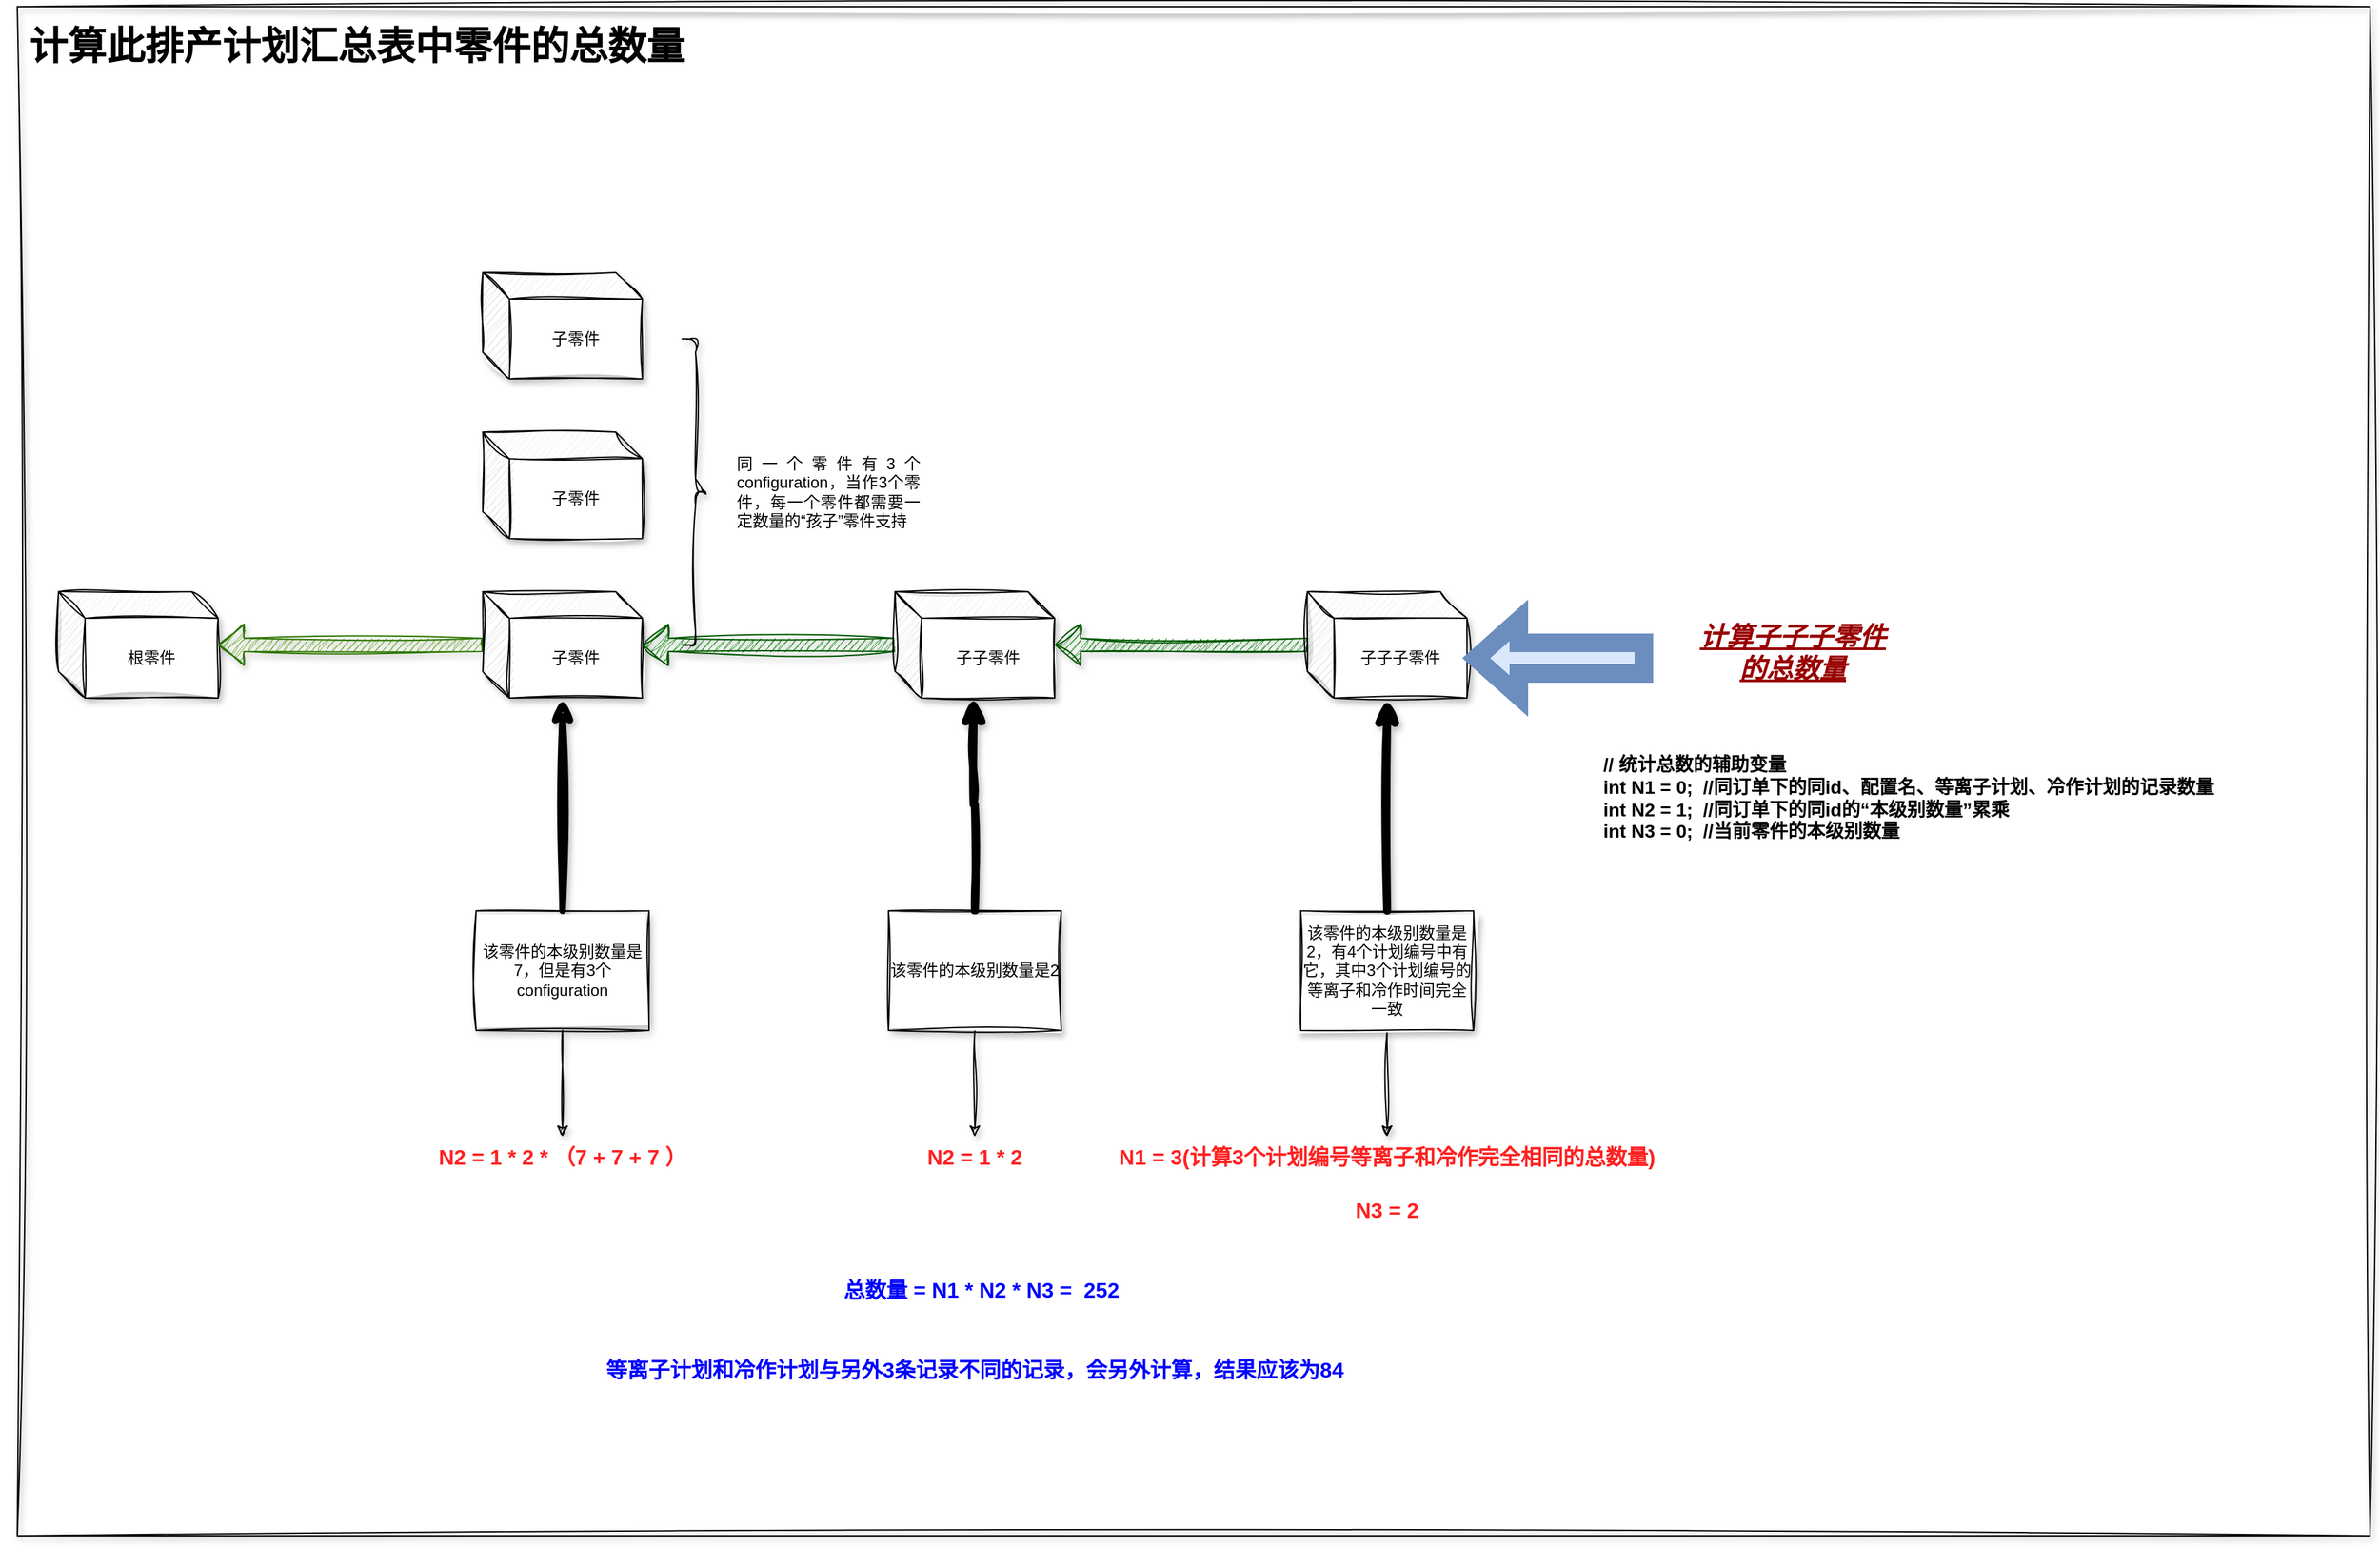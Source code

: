 <mxfile version="22.1.21" type="github">
  <diagram name="第 1 页" id="hel060i3aNS7jzC0T3wl">
    <mxGraphModel dx="1676" dy="2119" grid="1" gridSize="10" guides="1" tooltips="1" connect="1" arrows="1" fold="1" page="1" pageScale="1" pageWidth="827" pageHeight="1169" math="0" shadow="0">
      <root>
        <mxCell id="0" />
        <mxCell id="1" parent="0" />
        <mxCell id="059qrzUKcTWF5gOo4CG2-1" value="根零件" style="shape=cube;whiteSpace=wrap;html=1;boundedLbl=1;backgroundOutline=1;darkOpacity=0.05;darkOpacity2=0.1;sketch=1;curveFitting=1;jiggle=2;shadow=1;" parent="1" vertex="1">
          <mxGeometry x="161" y="110" width="120" height="80" as="geometry" />
        </mxCell>
        <mxCell id="059qrzUKcTWF5gOo4CG2-9" style="edgeStyle=orthogonalEdgeStyle;rounded=0;orthogonalLoop=1;jettySize=auto;html=1;shape=flexArrow;fillColor=#60a917;strokeColor=#2D7600;sketch=1;curveFitting=1;jiggle=2;shadow=1;" parent="1" source="059qrzUKcTWF5gOo4CG2-2" target="059qrzUKcTWF5gOo4CG2-1" edge="1">
          <mxGeometry relative="1" as="geometry" />
        </mxCell>
        <mxCell id="059qrzUKcTWF5gOo4CG2-2" value="子零件" style="shape=cube;whiteSpace=wrap;html=1;boundedLbl=1;backgroundOutline=1;darkOpacity=0.05;darkOpacity2=0.1;sketch=1;curveFitting=1;jiggle=2;shadow=1;" parent="1" vertex="1">
          <mxGeometry x="480" y="110" width="120" height="80" as="geometry" />
        </mxCell>
        <mxCell id="059qrzUKcTWF5gOo4CG2-8" style="edgeStyle=orthogonalEdgeStyle;rounded=0;orthogonalLoop=1;jettySize=auto;html=1;fillColor=#008a00;strokeColor=#005700;shape=flexArrow;sketch=1;curveFitting=1;jiggle=2;shadow=1;" parent="1" source="059qrzUKcTWF5gOo4CG2-3" target="059qrzUKcTWF5gOo4CG2-2" edge="1">
          <mxGeometry relative="1" as="geometry" />
        </mxCell>
        <mxCell id="059qrzUKcTWF5gOo4CG2-3" value="子子零件" style="shape=cube;whiteSpace=wrap;html=1;boundedLbl=1;backgroundOutline=1;darkOpacity=0.05;darkOpacity2=0.1;sketch=1;curveFitting=1;jiggle=2;shadow=1;" parent="1" vertex="1">
          <mxGeometry x="790" y="110" width="120" height="80" as="geometry" />
        </mxCell>
        <mxCell id="059qrzUKcTWF5gOo4CG2-6" style="edgeStyle=orthogonalEdgeStyle;rounded=0;orthogonalLoop=1;jettySize=auto;html=1;fillColor=#008a00;strokeColor=#005700;shape=flexArrow;sketch=1;curveFitting=1;jiggle=2;shadow=1;" parent="1" source="059qrzUKcTWF5gOo4CG2-4" target="059qrzUKcTWF5gOo4CG2-3" edge="1">
          <mxGeometry relative="1" as="geometry" />
        </mxCell>
        <mxCell id="059qrzUKcTWF5gOo4CG2-4" value="子子子零件" style="shape=cube;whiteSpace=wrap;html=1;boundedLbl=1;backgroundOutline=1;darkOpacity=0.05;darkOpacity2=0.1;sketch=1;curveFitting=1;jiggle=2;shadow=1;" parent="1" vertex="1">
          <mxGeometry x="1100" y="110" width="120" height="80" as="geometry" />
        </mxCell>
        <mxCell id="059qrzUKcTWF5gOo4CG2-12" style="edgeStyle=orthogonalEdgeStyle;rounded=0;orthogonalLoop=1;jettySize=auto;html=1;sketch=1;curveFitting=1;jiggle=2;shadow=1;strokeWidth=6;" parent="1" source="059qrzUKcTWF5gOo4CG2-11" target="059qrzUKcTWF5gOo4CG2-4" edge="1">
          <mxGeometry relative="1" as="geometry" />
        </mxCell>
        <mxCell id="059qrzUKcTWF5gOo4CG2-31" style="edgeStyle=orthogonalEdgeStyle;rounded=0;orthogonalLoop=1;jettySize=auto;html=1;sketch=1;curveFitting=1;jiggle=2;shadow=1;" parent="1" source="059qrzUKcTWF5gOo4CG2-11" target="059qrzUKcTWF5gOo4CG2-29" edge="1">
          <mxGeometry relative="1" as="geometry" />
        </mxCell>
        <mxCell id="059qrzUKcTWF5gOo4CG2-11" value="该零件的本级别数量是2，有4个计划编号中有它，其中3个计划编号的等离子和冷作时间完全一致" style="rounded=0;whiteSpace=wrap;html=1;sketch=1;curveFitting=1;jiggle=2;shadow=1;" parent="1" vertex="1">
          <mxGeometry x="1095" y="350" width="130" height="90" as="geometry" />
        </mxCell>
        <mxCell id="059qrzUKcTWF5gOo4CG2-17" style="edgeStyle=orthogonalEdgeStyle;rounded=0;orthogonalLoop=1;jettySize=auto;html=1;entryX=0.492;entryY=0.987;entryDx=0;entryDy=0;entryPerimeter=0;sketch=1;curveFitting=1;jiggle=2;shadow=1;strokeWidth=6;" parent="1" source="059qrzUKcTWF5gOo4CG2-16" target="059qrzUKcTWF5gOo4CG2-3" edge="1">
          <mxGeometry relative="1" as="geometry">
            <mxPoint x="855" y="200" as="targetPoint" />
          </mxGeometry>
        </mxCell>
        <mxCell id="059qrzUKcTWF5gOo4CG2-35" style="edgeStyle=orthogonalEdgeStyle;rounded=0;orthogonalLoop=1;jettySize=auto;html=1;entryX=0.5;entryY=0;entryDx=0;entryDy=0;sketch=1;curveFitting=1;jiggle=2;shadow=1;" parent="1" source="059qrzUKcTWF5gOo4CG2-16" target="059qrzUKcTWF5gOo4CG2-34" edge="1">
          <mxGeometry relative="1" as="geometry" />
        </mxCell>
        <mxCell id="059qrzUKcTWF5gOo4CG2-16" value="该零件的本级别数量是2" style="rounded=0;whiteSpace=wrap;html=1;sketch=1;curveFitting=1;jiggle=2;shadow=1;" parent="1" vertex="1">
          <mxGeometry x="785" y="350" width="130" height="90" as="geometry" />
        </mxCell>
        <mxCell id="059qrzUKcTWF5gOo4CG2-26" style="edgeStyle=orthogonalEdgeStyle;rounded=0;orthogonalLoop=1;jettySize=auto;html=1;sketch=1;curveFitting=1;jiggle=2;shadow=1;strokeWidth=5;" parent="1" source="059qrzUKcTWF5gOo4CG2-18" target="059qrzUKcTWF5gOo4CG2-2" edge="1">
          <mxGeometry relative="1" as="geometry" />
        </mxCell>
        <mxCell id="059qrzUKcTWF5gOo4CG2-39" style="edgeStyle=orthogonalEdgeStyle;rounded=0;orthogonalLoop=1;jettySize=auto;html=1;sketch=1;curveFitting=1;jiggle=2;shadow=1;" parent="1" source="059qrzUKcTWF5gOo4CG2-18" target="059qrzUKcTWF5gOo4CG2-36" edge="1">
          <mxGeometry relative="1" as="geometry" />
        </mxCell>
        <mxCell id="059qrzUKcTWF5gOo4CG2-18" value="该零件的本级别数量是7，但是有3个configuration" style="rounded=0;whiteSpace=wrap;html=1;sketch=1;curveFitting=1;jiggle=2;shadow=1;" parent="1" vertex="1">
          <mxGeometry x="475" y="350" width="130" height="90" as="geometry" />
        </mxCell>
        <mxCell id="059qrzUKcTWF5gOo4CG2-19" value="子零件" style="shape=cube;whiteSpace=wrap;html=1;boundedLbl=1;backgroundOutline=1;darkOpacity=0.05;darkOpacity2=0.1;sketch=1;curveFitting=1;jiggle=2;shadow=1;" parent="1" vertex="1">
          <mxGeometry x="480" y="-10" width="120" height="80" as="geometry" />
        </mxCell>
        <mxCell id="059qrzUKcTWF5gOo4CG2-20" value="子零件" style="shape=cube;whiteSpace=wrap;html=1;boundedLbl=1;backgroundOutline=1;darkOpacity=0.05;darkOpacity2=0.1;sketch=1;curveFitting=1;jiggle=2;shadow=1;" parent="1" vertex="1">
          <mxGeometry x="480" y="-130" width="120" height="80" as="geometry" />
        </mxCell>
        <mxCell id="059qrzUKcTWF5gOo4CG2-24" value="" style="shape=curlyBracket;whiteSpace=wrap;html=1;rounded=1;flipH=1;labelPosition=right;verticalLabelPosition=middle;align=left;verticalAlign=middle;sketch=1;curveFitting=1;jiggle=2;shadow=1;" parent="1" vertex="1">
          <mxGeometry x="630" y="-80" width="20" height="230" as="geometry" />
        </mxCell>
        <mxCell id="059qrzUKcTWF5gOo4CG2-25" value="&lt;div style=&quot;text-align: justify;&quot;&gt;&lt;span style=&quot;background-color: initial;&quot;&gt;同一个零件有3个configuration，当作3个零件，每一个零件都需要一定数量的“孩子”零件支持&lt;/span&gt;&lt;/div&gt;" style="text;html=1;strokeColor=none;fillColor=none;align=center;verticalAlign=middle;whiteSpace=wrap;rounded=0;sketch=1;curveFitting=1;jiggle=2;shadow=1;" parent="1" vertex="1">
          <mxGeometry x="670" y="20" width="140" height="30" as="geometry" />
        </mxCell>
        <mxCell id="059qrzUKcTWF5gOo4CG2-28" value="&lt;div style=&quot;text-align: justify; font-size: 14px;&quot;&gt;&lt;font style=&quot;font-size: 14px;&quot;&gt;&lt;b&gt;&amp;nbsp; &amp;nbsp; &amp;nbsp; &amp;nbsp; &amp;nbsp; &amp;nbsp; &amp;nbsp; &amp;nbsp; // 统计总数的辅助变量&lt;/b&gt;&lt;/font&gt;&lt;/div&gt;&lt;div style=&quot;text-align: justify; font-size: 14px;&quot;&gt;&lt;font style=&quot;font-size: 14px;&quot;&gt;&lt;b&gt;&amp;nbsp; &amp;nbsp; &amp;nbsp; &amp;nbsp; &amp;nbsp; &amp;nbsp; &amp;nbsp; &amp;nbsp; int N1 = 0;&amp;nbsp; //同订单下的同id、配置名、等离子计划、冷作计划的记录数量&lt;/b&gt;&lt;/font&gt;&lt;/div&gt;&lt;div style=&quot;text-align: justify; font-size: 14px;&quot;&gt;&lt;font style=&quot;font-size: 14px;&quot;&gt;&lt;b&gt;&amp;nbsp; &amp;nbsp; &amp;nbsp; &amp;nbsp; &amp;nbsp; &amp;nbsp; &amp;nbsp; &amp;nbsp; int N2 = 1;&amp;nbsp; //同订单下的同id的“本级别数量”累乘&lt;/b&gt;&lt;/font&gt;&lt;/div&gt;&lt;div style=&quot;text-align: justify; font-size: 14px;&quot;&gt;&lt;font style=&quot;font-size: 14px;&quot;&gt;&lt;b&gt;&amp;nbsp; &amp;nbsp; &amp;nbsp; &amp;nbsp; &amp;nbsp; &amp;nbsp; &amp;nbsp; &amp;nbsp; int N3 = 0;&amp;nbsp; //当前零件的本级别数量&lt;/b&gt;&lt;/font&gt;&lt;/div&gt;" style="text;html=1;strokeColor=none;fillColor=none;align=center;verticalAlign=middle;whiteSpace=wrap;rounded=0;sketch=1;curveFitting=1;jiggle=2;shadow=1;" parent="1" vertex="1">
          <mxGeometry x="1241" y="180" width="560" height="170" as="geometry" />
        </mxCell>
        <mxCell id="059qrzUKcTWF5gOo4CG2-29" value="N1 = 3(计算3个计划编号等离子和冷作完全相同的总数量)" style="text;html=1;strokeColor=none;fillColor=none;align=center;verticalAlign=middle;whiteSpace=wrap;rounded=0;fontSize=16;fontStyle=1;fontColor=#FF2121;sketch=1;curveFitting=1;jiggle=2;shadow=1;" parent="1" vertex="1">
          <mxGeometry x="870" y="520" width="580" height="30" as="geometry" />
        </mxCell>
        <mxCell id="059qrzUKcTWF5gOo4CG2-33" value="N3 = 2" style="text;html=1;strokeColor=none;fillColor=none;align=center;verticalAlign=middle;whiteSpace=wrap;rounded=0;fontSize=16;fontStyle=1;fontColor=#FF2121;sketch=1;curveFitting=1;jiggle=2;shadow=1;" parent="1" vertex="1">
          <mxGeometry x="1130" y="560" width="60" height="30" as="geometry" />
        </mxCell>
        <mxCell id="059qrzUKcTWF5gOo4CG2-34" value="N2 = 1 * 2" style="text;html=1;strokeColor=none;fillColor=none;align=center;verticalAlign=middle;whiteSpace=wrap;rounded=0;fontSize=16;fontStyle=1;fontColor=#FF2121;sketch=1;curveFitting=1;jiggle=2;shadow=1;" parent="1" vertex="1">
          <mxGeometry x="750" y="520" width="200" height="30" as="geometry" />
        </mxCell>
        <mxCell id="059qrzUKcTWF5gOo4CG2-36" value="N2 = 1 * 2 * （7 + 7 + 7 ）" style="text;html=1;strokeColor=none;fillColor=none;align=center;verticalAlign=middle;whiteSpace=wrap;rounded=0;fontSize=16;fontStyle=1;fontColor=#FF2121;sketch=1;curveFitting=1;jiggle=2;shadow=1;" parent="1" vertex="1">
          <mxGeometry x="390" y="520" width="300" height="30" as="geometry" />
        </mxCell>
        <mxCell id="059qrzUKcTWF5gOo4CG2-37" value="总数量 = N1 * N2 * N3 =&amp;nbsp; 252" style="text;html=1;strokeColor=none;fillColor=none;align=center;verticalAlign=middle;whiteSpace=wrap;rounded=0;fontSize=16;fontStyle=1;fontColor=#0000FF;sketch=1;curveFitting=1;jiggle=2;shadow=1;" parent="1" vertex="1">
          <mxGeometry x="520" y="620" width="670" height="30" as="geometry" />
        </mxCell>
        <mxCell id="059qrzUKcTWF5gOo4CG2-40" value="等离子计划和冷作计划与另外3条记录不同的记录，会另外计算，结果应该为84" style="text;html=1;strokeColor=none;fillColor=none;align=center;verticalAlign=middle;whiteSpace=wrap;rounded=0;fontSize=16;fontStyle=1;fontColor=#0000FF;sketch=1;curveFitting=1;jiggle=2;shadow=1;" parent="1" vertex="1">
          <mxGeometry x="515" y="680" width="670" height="30" as="geometry" />
        </mxCell>
        <mxCell id="059qrzUKcTWF5gOo4CG2-41" value="" style="swimlane;startSize=0;sketch=1;curveFitting=1;jiggle=2;shadow=1;" parent="1" vertex="1">
          <mxGeometry x="130" y="-330" width="1769" height="1150" as="geometry" />
        </mxCell>
        <mxCell id="059qrzUKcTWF5gOo4CG2-42" value="计算此排产计划汇总表中零件的总数量" style="text;html=1;strokeColor=none;fillColor=none;align=center;verticalAlign=middle;whiteSpace=wrap;rounded=0;fontSize=29;fontStyle=1;sketch=1;curveFitting=1;jiggle=2;shadow=1;" parent="059qrzUKcTWF5gOo4CG2-41" vertex="1">
          <mxGeometry x="-9" y="20" width="529" height="20" as="geometry" />
        </mxCell>
        <mxCell id="059qrzUKcTWF5gOo4CG2-43" value="" style="shape=flexArrow;endArrow=classic;html=1;rounded=0;entryX=0;entryY=0;entryDx=120.0;entryDy=50;entryPerimeter=0;strokeWidth=14;fillColor=#dae8fc;strokeColor=#6c8ebf;" parent="059qrzUKcTWF5gOo4CG2-41" target="059qrzUKcTWF5gOo4CG2-4" edge="1">
          <mxGeometry width="50" height="50" relative="1" as="geometry">
            <mxPoint x="1230" y="490" as="sourcePoint" />
            <mxPoint x="1370" y="450" as="targetPoint" />
          </mxGeometry>
        </mxCell>
        <mxCell id="059qrzUKcTWF5gOo4CG2-15" value="计算子子子零件的总数量" style="text;html=1;strokeColor=none;fillColor=none;align=center;verticalAlign=middle;whiteSpace=wrap;rounded=0;sketch=1;curveFitting=1;jiggle=2;shadow=1;fontColor=#990000;fontSize=20;fontStyle=7;labelBackgroundColor=none;labelBorderColor=none;" parent="059qrzUKcTWF5gOo4CG2-41" vertex="1">
          <mxGeometry x="1260" y="470" width="150" height="30" as="geometry" />
        </mxCell>
      </root>
    </mxGraphModel>
  </diagram>
</mxfile>
